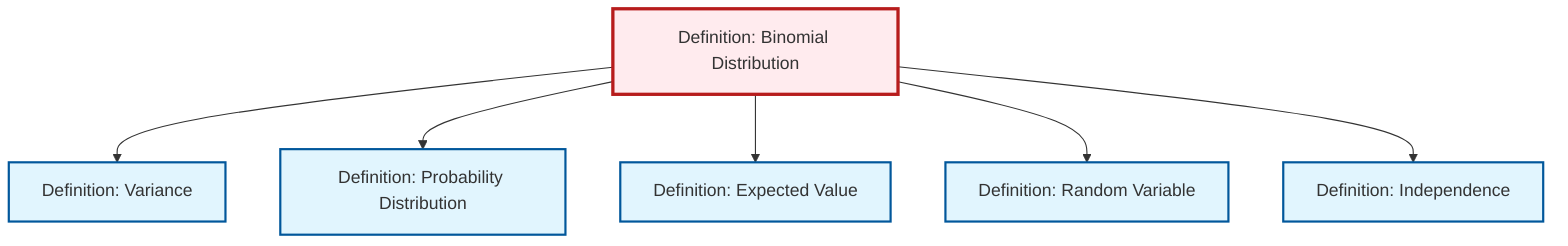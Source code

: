 graph TD
    classDef definition fill:#e1f5fe,stroke:#01579b,stroke-width:2px
    classDef theorem fill:#f3e5f5,stroke:#4a148c,stroke-width:2px
    classDef axiom fill:#fff3e0,stroke:#e65100,stroke-width:2px
    classDef example fill:#e8f5e9,stroke:#1b5e20,stroke-width:2px
    classDef current fill:#ffebee,stroke:#b71c1c,stroke-width:3px
    def-binomial-distribution["Definition: Binomial Distribution"]:::definition
    def-expectation["Definition: Expected Value"]:::definition
    def-probability-distribution["Definition: Probability Distribution"]:::definition
    def-variance["Definition: Variance"]:::definition
    def-random-variable["Definition: Random Variable"]:::definition
    def-independence["Definition: Independence"]:::definition
    def-binomial-distribution --> def-variance
    def-binomial-distribution --> def-probability-distribution
    def-binomial-distribution --> def-expectation
    def-binomial-distribution --> def-random-variable
    def-binomial-distribution --> def-independence
    class def-binomial-distribution current